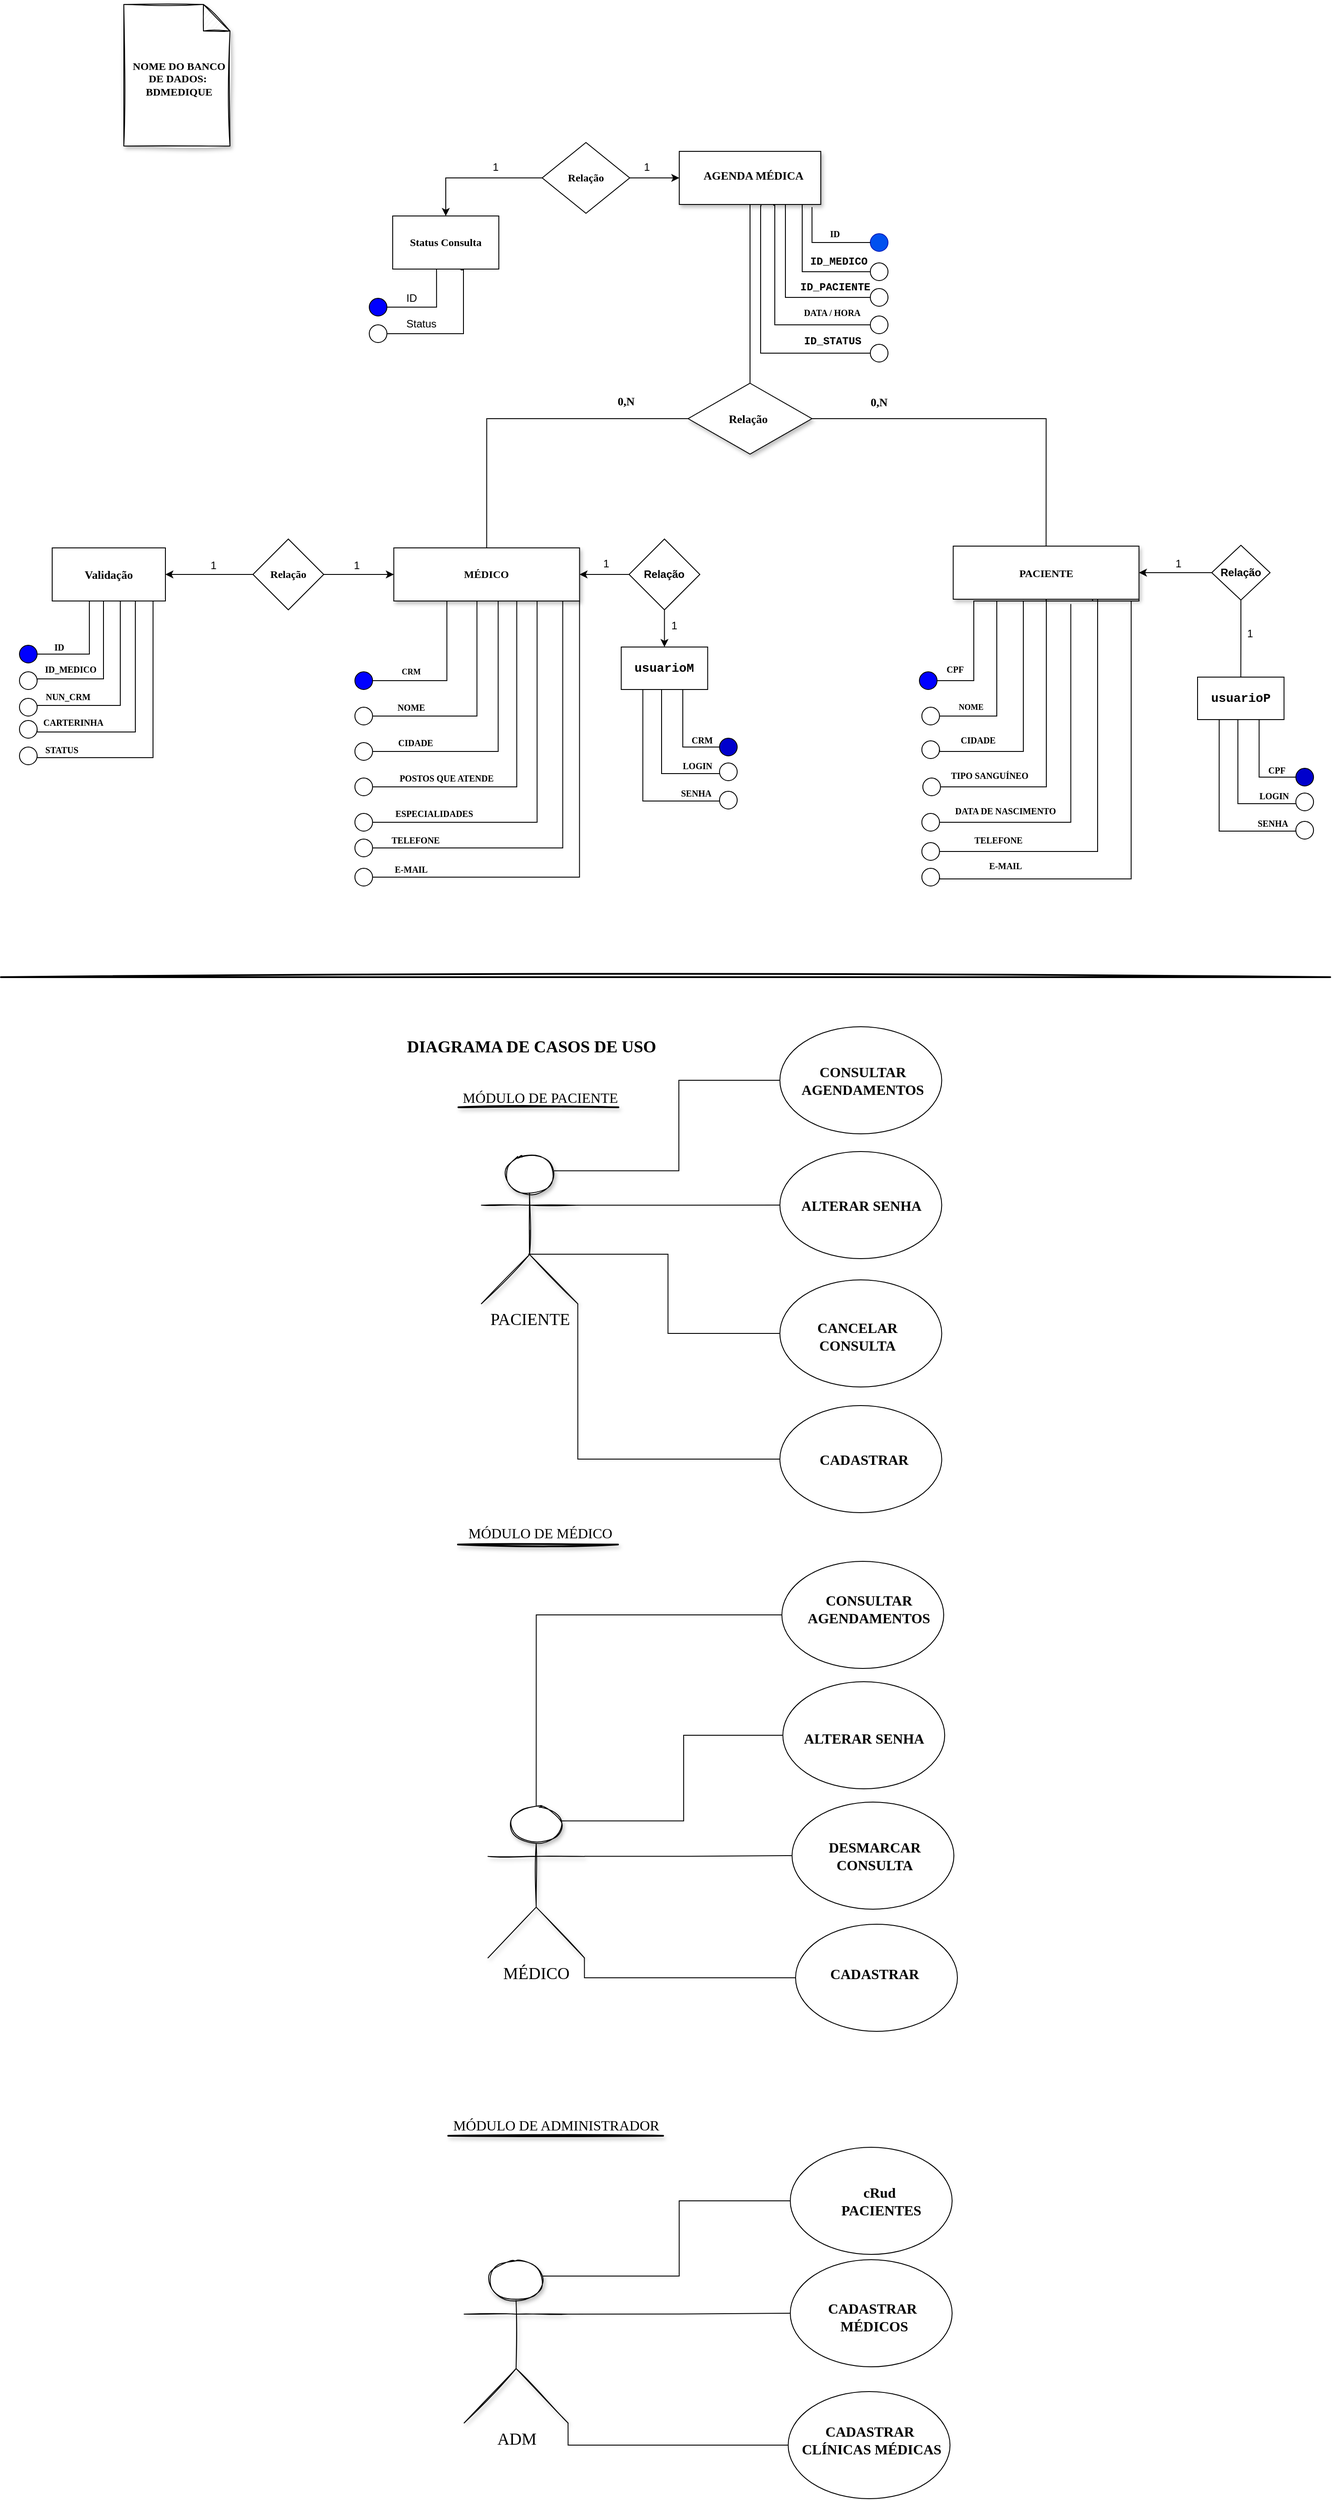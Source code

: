 <mxfile version="14.6.2" type="device"><diagram id="lkaol00K9jG9woolcdZg" name="DER_MER_TCC"><mxGraphModel dx="2457" dy="1630" grid="0" gridSize="10" guides="1" tooltips="1" connect="1" arrows="1" fold="1" page="0" pageScale="1" pageWidth="827" pageHeight="1169" background="#ffffff" math="0" shadow="0"><root><mxCell id="0"/><mxCell id="1" parent="0"/><mxCell id="GI-VwqFvcO8fEsnLdBqq-42" style="edgeStyle=orthogonalEdgeStyle;rounded=0;orthogonalLoop=1;jettySize=auto;html=1;exitX=0.5;exitY=1;exitDx=0;exitDy=0;entryX=1;entryY=0.5;entryDx=0;entryDy=0;fontFamily=Comic Sans MS;fontSize=10;endArrow=none;endFill=0;" parent="1" source="GI-VwqFvcO8fEsnLdBqq-1" target="GI-VwqFvcO8fEsnLdBqq-12" edge="1"><mxGeometry relative="1" as="geometry"><Array as="points"><mxPoint x="98.25" y="325"/><mxPoint x="98.25" y="415"/></Array></mxGeometry></mxCell><mxCell id="GI-VwqFvcO8fEsnLdBqq-43" style="edgeStyle=orthogonalEdgeStyle;rounded=0;orthogonalLoop=1;jettySize=auto;html=1;exitX=0.75;exitY=1;exitDx=0;exitDy=0;entryX=1;entryY=0.5;entryDx=0;entryDy=0;fontFamily=Comic Sans MS;fontSize=10;endArrow=none;endFill=0;" parent="1" source="GI-VwqFvcO8fEsnLdBqq-1" target="GI-VwqFvcO8fEsnLdBqq-4" edge="1"><mxGeometry relative="1" as="geometry"><Array as="points"><mxPoint x="132.25" y="325"/><mxPoint x="132.25" y="455"/></Array></mxGeometry></mxCell><mxCell id="GI-VwqFvcO8fEsnLdBqq-44" style="edgeStyle=orthogonalEdgeStyle;rounded=0;orthogonalLoop=1;jettySize=auto;html=1;exitX=1;exitY=1;exitDx=0;exitDy=0;entryX=1;entryY=0.5;entryDx=0;entryDy=0;fontFamily=Comic Sans MS;fontSize=10;endArrow=none;endFill=0;" parent="1" source="GI-VwqFvcO8fEsnLdBqq-1" target="GI-VwqFvcO8fEsnLdBqq-6" edge="1"><mxGeometry relative="1" as="geometry"><Array as="points"><mxPoint x="156.25" y="325"/><mxPoint x="156.25" y="495"/></Array></mxGeometry></mxCell><mxCell id="GI-VwqFvcO8fEsnLdBqq-45" style="edgeStyle=orthogonalEdgeStyle;rounded=0;orthogonalLoop=1;jettySize=auto;html=1;exitX=1;exitY=0.75;exitDx=0;exitDy=0;entryX=1;entryY=0.5;entryDx=0;entryDy=0;fontFamily=Comic Sans MS;fontSize=10;endArrow=none;endFill=0;" parent="1" source="GI-VwqFvcO8fEsnLdBqq-1" target="GI-VwqFvcO8fEsnLdBqq-7" edge="1"><mxGeometry relative="1" as="geometry"><Array as="points"><mxPoint x="177.25" y="310"/><mxPoint x="177.25" y="535"/></Array></mxGeometry></mxCell><mxCell id="GI-VwqFvcO8fEsnLdBqq-46" style="edgeStyle=orthogonalEdgeStyle;rounded=0;orthogonalLoop=1;jettySize=auto;html=1;exitX=1;exitY=0.5;exitDx=0;exitDy=0;entryX=1;entryY=0.5;entryDx=0;entryDy=0;fontFamily=Comic Sans MS;fontSize=10;endArrow=none;endFill=0;" parent="1" source="GI-VwqFvcO8fEsnLdBqq-1" target="GI-VwqFvcO8fEsnLdBqq-13" edge="1"><mxGeometry relative="1" as="geometry"><Array as="points"><mxPoint x="200.25" y="295"/><mxPoint x="200.25" y="575"/></Array></mxGeometry></mxCell><mxCell id="PmVJATyrPsTC92Nk2U-7-21" style="edgeStyle=orthogonalEdgeStyle;rounded=0;orthogonalLoop=1;jettySize=auto;html=1;exitX=1;exitY=1;exitDx=0;exitDy=0;entryX=1;entryY=0.5;entryDx=0;entryDy=0;startArrow=none;startFill=0;endArrow=none;endFill=0;" parent="1" source="GI-VwqFvcO8fEsnLdBqq-1" target="PmVJATyrPsTC92Nk2U-7-18" edge="1"><mxGeometry relative="1" as="geometry"><Array as="points"><mxPoint x="229.25" y="325"/><mxPoint x="229.25" y="604"/></Array></mxGeometry></mxCell><mxCell id="PmVJATyrPsTC92Nk2U-7-22" style="edgeStyle=orthogonalEdgeStyle;rounded=0;orthogonalLoop=1;jettySize=auto;html=1;exitX=1;exitY=1;exitDx=0;exitDy=0;entryX=1;entryY=0.5;entryDx=0;entryDy=0;startArrow=none;startFill=0;endArrow=none;endFill=0;" parent="1" source="GI-VwqFvcO8fEsnLdBqq-1" target="PmVJATyrPsTC92Nk2U-7-19" edge="1"><mxGeometry relative="1" as="geometry"/></mxCell><mxCell id="GI-VwqFvcO8fEsnLdBqq-1" value="" style="rounded=0;whiteSpace=wrap;html=1;glass=0;shadow=1;sketch=0;" parent="1" vertex="1"><mxGeometry x="38.25" y="265" width="210" height="60" as="geometry"/></mxCell><mxCell id="GI-VwqFvcO8fEsnLdBqq-2" value="MÉDICO" style="text;html=1;strokeColor=none;fillColor=none;align=center;verticalAlign=middle;whiteSpace=wrap;rounded=0;fontStyle=1;fontFamily=Comic Sans MS;" parent="1" vertex="1"><mxGeometry x="113.25" y="285" width="60" height="20" as="geometry"/></mxCell><mxCell id="GI-VwqFvcO8fEsnLdBqq-4" value="" style="ellipse;whiteSpace=wrap;html=1;aspect=fixed;fontFamily=Comic Sans MS;fillColor=#FFFFFF;" parent="1" vertex="1"><mxGeometry x="-5.75" y="445" width="20" height="20" as="geometry"/></mxCell><mxCell id="GI-VwqFvcO8fEsnLdBqq-6" value="" style="ellipse;whiteSpace=wrap;html=1;aspect=fixed;fontFamily=Comic Sans MS;" parent="1" vertex="1"><mxGeometry x="-5.75" y="485" width="20" height="20" as="geometry"/></mxCell><mxCell id="GI-VwqFvcO8fEsnLdBqq-7" value="" style="ellipse;whiteSpace=wrap;html=1;aspect=fixed;fontFamily=Comic Sans MS;" parent="1" vertex="1"><mxGeometry x="-5.75" y="525" width="20" height="20" as="geometry"/></mxCell><mxCell id="GI-VwqFvcO8fEsnLdBqq-8" value="" style="ellipse;whiteSpace=wrap;html=1;aspect=fixed;fontFamily=Comic Sans MS;fillColor=#0000FF;" parent="1" vertex="1"><mxGeometry x="632.5" y="405" width="20" height="20" as="geometry"/></mxCell><mxCell id="GI-VwqFvcO8fEsnLdBqq-9" value="" style="ellipse;whiteSpace=wrap;html=1;aspect=fixed;fontFamily=Comic Sans MS;" parent="1" vertex="1"><mxGeometry x="635.25" y="445" width="20" height="20" as="geometry"/></mxCell><mxCell id="GI-VwqFvcO8fEsnLdBqq-10" value="" style="ellipse;whiteSpace=wrap;html=1;aspect=fixed;fontFamily=Comic Sans MS;" parent="1" vertex="1"><mxGeometry x="635.25" y="483" width="20" height="20" as="geometry"/></mxCell><mxCell id="GI-VwqFvcO8fEsnLdBqq-11" value="" style="ellipse;whiteSpace=wrap;html=1;aspect=fixed;fontFamily=Comic Sans MS;" parent="1" vertex="1"><mxGeometry x="636.37" y="525" width="20" height="20" as="geometry"/></mxCell><mxCell id="GI-VwqFvcO8fEsnLdBqq-12" value="" style="ellipse;whiteSpace=wrap;html=1;aspect=fixed;fontFamily=Comic Sans MS;fillColor=#0000FF;" parent="1" vertex="1"><mxGeometry x="-5.75" y="405" width="20" height="20" as="geometry"/></mxCell><mxCell id="GI-VwqFvcO8fEsnLdBqq-13" value="" style="ellipse;whiteSpace=wrap;html=1;aspect=fixed;fontFamily=Comic Sans MS;" parent="1" vertex="1"><mxGeometry x="-5.75" y="565" width="20" height="20" as="geometry"/></mxCell><mxCell id="GI-VwqFvcO8fEsnLdBqq-17" value="&lt;font style=&quot;vertical-align: inherit&quot;&gt;&lt;font style=&quot;vertical-align: inherit&quot;&gt;CRM&lt;/font&gt;&lt;/font&gt;" style="text;html=1;strokeColor=none;fillColor=none;align=center;verticalAlign=middle;whiteSpace=wrap;rounded=0;fontFamily=Comic Sans MS;fontStyle=1;fontSize=9;" parent="1" vertex="1"><mxGeometry x="38.25" y="395" width="40" height="20" as="geometry"/></mxCell><mxCell id="GI-VwqFvcO8fEsnLdBqq-36" style="edgeStyle=orthogonalEdgeStyle;rounded=0;orthogonalLoop=1;jettySize=auto;html=1;exitX=0.5;exitY=1;exitDx=0;exitDy=0;entryX=1;entryY=0.5;entryDx=0;entryDy=0;fontFamily=Comic Sans MS;fontSize=10;endArrow=none;endFill=0;" parent="1" source="GI-VwqFvcO8fEsnLdBqq-19" target="GI-VwqFvcO8fEsnLdBqq-8" edge="1"><mxGeometry relative="1" as="geometry"><Array as="points"><mxPoint x="776" y="325"/><mxPoint x="694" y="325"/><mxPoint x="694" y="415"/></Array></mxGeometry></mxCell><mxCell id="GI-VwqFvcO8fEsnLdBqq-37" style="edgeStyle=orthogonalEdgeStyle;rounded=0;orthogonalLoop=1;jettySize=auto;html=1;exitX=0.75;exitY=1;exitDx=0;exitDy=0;entryX=1;entryY=0.5;entryDx=0;entryDy=0;fontFamily=Comic Sans MS;fontSize=10;endArrow=none;endFill=0;" parent="1" source="GI-VwqFvcO8fEsnLdBqq-19" target="GI-VwqFvcO8fEsnLdBqq-9" edge="1"><mxGeometry relative="1" as="geometry"><Array as="points"><mxPoint x="828" y="325"/><mxPoint x="720" y="325"/><mxPoint x="720" y="455"/></Array></mxGeometry></mxCell><mxCell id="GI-VwqFvcO8fEsnLdBqq-38" style="edgeStyle=orthogonalEdgeStyle;rounded=0;orthogonalLoop=1;jettySize=auto;html=1;exitX=1;exitY=1;exitDx=0;exitDy=0;entryX=1;entryY=0.5;entryDx=0;entryDy=0;fontFamily=Comic Sans MS;fontSize=10;endArrow=none;endFill=0;" parent="1" source="GI-VwqFvcO8fEsnLdBqq-19" target="GI-VwqFvcO8fEsnLdBqq-10" edge="1"><mxGeometry relative="1" as="geometry"><Array as="points"><mxPoint x="881" y="325"/><mxPoint x="750" y="325"/><mxPoint x="750" y="495"/></Array></mxGeometry></mxCell><mxCell id="GI-VwqFvcO8fEsnLdBqq-39" style="edgeStyle=orthogonalEdgeStyle;rounded=0;orthogonalLoop=1;jettySize=auto;html=1;exitX=0.5;exitY=1;exitDx=0;exitDy=0;entryX=1;entryY=0.5;entryDx=0;entryDy=0;fontFamily=Comic Sans MS;fontSize=10;endArrow=none;endFill=0;" parent="1" source="GI-VwqFvcO8fEsnLdBqq-19" target="GI-VwqFvcO8fEsnLdBqq-11" edge="1"><mxGeometry relative="1" as="geometry"><Array as="points"><mxPoint x="776" y="308"/><mxPoint x="781" y="308"/><mxPoint x="781" y="310"/><mxPoint x="776" y="310"/><mxPoint x="776" y="535"/></Array></mxGeometry></mxCell><mxCell id="GI-VwqFvcO8fEsnLdBqq-40" style="edgeStyle=orthogonalEdgeStyle;rounded=0;orthogonalLoop=1;jettySize=auto;html=1;entryX=1;entryY=0.5;entryDx=0;entryDy=0;fontFamily=Comic Sans MS;fontSize=10;endArrow=none;endFill=0;exitX=0.633;exitY=1.09;exitDx=0;exitDy=0;exitPerimeter=0;" parent="1" source="GI-VwqFvcO8fEsnLdBqq-19" target="GI-VwqFvcO8fEsnLdBqq-33" edge="1"><mxGeometry relative="1" as="geometry"><Array as="points"><mxPoint x="804" y="575"/></Array></mxGeometry></mxCell><mxCell id="PmVJATyrPsTC92Nk2U-7-35" style="edgeStyle=orthogonalEdgeStyle;rounded=0;orthogonalLoop=1;jettySize=auto;html=1;exitX=1;exitY=1;exitDx=0;exitDy=0;entryX=1;entryY=0.5;entryDx=0;entryDy=0;startArrow=none;startFill=0;endArrow=none;endFill=0;" parent="1" source="GI-VwqFvcO8fEsnLdBqq-19" target="PmVJATyrPsTC92Nk2U-7-33" edge="1"><mxGeometry relative="1" as="geometry"><Array as="points"><mxPoint x="834" y="323"/><mxPoint x="834" y="608"/></Array></mxGeometry></mxCell><mxCell id="PmVJATyrPsTC92Nk2U-7-36" style="edgeStyle=orthogonalEdgeStyle;rounded=0;orthogonalLoop=1;jettySize=auto;html=1;exitX=0.958;exitY=1.031;exitDx=0;exitDy=0;entryX=1;entryY=0.5;entryDx=0;entryDy=0;startArrow=none;startFill=0;endArrow=none;endFill=0;exitPerimeter=0;" parent="1" source="GI-VwqFvcO8fEsnLdBqq-19" target="PmVJATyrPsTC92Nk2U-7-34" edge="1"><mxGeometry relative="1" as="geometry"><Array as="points"><mxPoint x="872" y="639"/></Array></mxGeometry></mxCell><mxCell id="GI-VwqFvcO8fEsnLdBqq-19" value="" style="rounded=0;whiteSpace=wrap;html=1;shadow=1;" parent="1" vertex="1"><mxGeometry x="670.75" y="263" width="210" height="60" as="geometry"/></mxCell><mxCell id="GI-VwqFvcO8fEsnLdBqq-20" value="PACIENTE" style="text;html=1;strokeColor=none;fillColor=none;align=center;verticalAlign=middle;whiteSpace=wrap;rounded=0;fontStyle=1;fontFamily=Comic Sans MS;" parent="1" vertex="1"><mxGeometry x="745.75" y="284" width="60" height="20" as="geometry"/></mxCell><mxCell id="GI-VwqFvcO8fEsnLdBqq-21" value="NOME" style="text;html=1;strokeColor=none;fillColor=none;align=center;verticalAlign=middle;whiteSpace=wrap;rounded=0;fontFamily=Comic Sans MS;fontSize=10;fontStyle=1" parent="1" vertex="1"><mxGeometry x="43.25" y="435" width="30" height="20" as="geometry"/></mxCell><mxCell id="GI-VwqFvcO8fEsnLdBqq-23" value="CIDADE" style="text;html=1;strokeColor=none;fillColor=none;align=center;verticalAlign=middle;whiteSpace=wrap;rounded=0;fontFamily=Comic Sans MS;fontSize=10;fontStyle=1" parent="1" vertex="1"><mxGeometry x="43.25" y="475" width="40" height="20" as="geometry"/></mxCell><mxCell id="GI-VwqFvcO8fEsnLdBqq-24" value="POSTOS QUE ATENDE" style="text;html=1;strokeColor=none;fillColor=none;align=center;verticalAlign=middle;whiteSpace=wrap;rounded=0;fontFamily=Comic Sans MS;fontSize=10;fontStyle=1" parent="1" vertex="1"><mxGeometry x="38.25" y="515" width="120" height="20" as="geometry"/></mxCell><mxCell id="GI-VwqFvcO8fEsnLdBqq-26" value="ESPECIALIDADES" style="text;html=1;strokeColor=none;fillColor=none;align=center;verticalAlign=middle;whiteSpace=wrap;rounded=0;fontFamily=Comic Sans MS;fontSize=10;fontStyle=1" parent="1" vertex="1"><mxGeometry x="64.25" y="555" width="40" height="20" as="geometry"/></mxCell><mxCell id="GI-VwqFvcO8fEsnLdBqq-28" value="CPF" style="text;html=1;strokeColor=none;fillColor=none;align=center;verticalAlign=middle;whiteSpace=wrap;rounded=0;fontFamily=Comic Sans MS;fontSize=10;fontStyle=1" parent="1" vertex="1"><mxGeometry x="656.37" y="397" width="34" height="10" as="geometry"/></mxCell><mxCell id="GI-VwqFvcO8fEsnLdBqq-29" value="NOME" style="text;html=1;strokeColor=none;fillColor=none;align=center;verticalAlign=middle;whiteSpace=wrap;rounded=0;fontFamily=Comic Sans MS;fontStyle=1;fontSize=9;" parent="1" vertex="1"><mxGeometry x="670.75" y="435" width="40" height="20" as="geometry"/></mxCell><mxCell id="GI-VwqFvcO8fEsnLdBqq-31" value="CIDADE" style="text;html=1;strokeColor=none;fillColor=none;align=center;verticalAlign=middle;whiteSpace=wrap;rounded=0;fontFamily=Comic Sans MS;fontSize=10;fontStyle=1" parent="1" vertex="1"><mxGeometry x="679" y="472" width="40" height="20" as="geometry"/></mxCell><mxCell id="GI-VwqFvcO8fEsnLdBqq-32" value="TIPO SANGUÍNEO" style="text;html=1;strokeColor=none;fillColor=none;align=center;verticalAlign=middle;whiteSpace=wrap;rounded=0;fontFamily=Comic Sans MS;fontSize=10;fontStyle=1" parent="1" vertex="1"><mxGeometry x="662.38" y="512" width="100" height="20" as="geometry"/></mxCell><mxCell id="GI-VwqFvcO8fEsnLdBqq-33" value="" style="ellipse;whiteSpace=wrap;html=1;aspect=fixed;fontFamily=Comic Sans MS;" parent="1" vertex="1"><mxGeometry x="635.25" y="565" width="20" height="20" as="geometry"/></mxCell><mxCell id="GI-VwqFvcO8fEsnLdBqq-34" value="DATA DE NASCIMENTO" style="text;html=1;strokeColor=none;fillColor=none;align=center;verticalAlign=middle;whiteSpace=wrap;rounded=0;fontFamily=Comic Sans MS;fontSize=10;fontStyle=1" parent="1" vertex="1"><mxGeometry x="664.75" y="552" width="130" height="20" as="geometry"/></mxCell><mxCell id="GI-VwqFvcO8fEsnLdBqq-49" style="edgeStyle=orthogonalEdgeStyle;rounded=0;orthogonalLoop=1;jettySize=auto;html=1;exitX=1;exitY=0.5;exitDx=0;exitDy=0;entryX=0.5;entryY=0;entryDx=0;entryDy=0;fontFamily=Comic Sans MS;fontSize=10;endArrow=none;endFill=0;" parent="1" source="GI-VwqFvcO8fEsnLdBqq-48" target="GI-VwqFvcO8fEsnLdBqq-19" edge="1"><mxGeometry relative="1" as="geometry"/></mxCell><mxCell id="PmVJATyrPsTC92Nk2U-7-2" style="edgeStyle=orthogonalEdgeStyle;rounded=0;orthogonalLoop=1;jettySize=auto;html=1;exitX=0;exitY=0.5;exitDx=0;exitDy=0;entryX=0.5;entryY=0;entryDx=0;entryDy=0;startArrow=none;startFill=0;endArrow=none;endFill=0;" parent="1" source="GI-VwqFvcO8fEsnLdBqq-48" target="GI-VwqFvcO8fEsnLdBqq-1" edge="1"><mxGeometry relative="1" as="geometry"/></mxCell><mxCell id="GI-VwqFvcO8fEsnLdBqq-48" value="" style="rhombus;whiteSpace=wrap;html=1;fontFamily=Comic Sans MS;fontSize=10;shadow=1;" parent="1" vertex="1"><mxGeometry x="371" y="79" width="140" height="80" as="geometry"/></mxCell><mxCell id="GI-VwqFvcO8fEsnLdBqq-56" value="Relação" style="text;html=1;strokeColor=none;fillColor=none;align=center;verticalAlign=middle;whiteSpace=wrap;rounded=0;fontFamily=Comic Sans MS;fontSize=13;fontStyle=1" parent="1" vertex="1"><mxGeometry x="419" y="109" width="40" height="20" as="geometry"/></mxCell><mxCell id="GI-VwqFvcO8fEsnLdBqq-58" value="0,N" style="text;html=1;strokeColor=none;fillColor=none;align=center;verticalAlign=middle;whiteSpace=wrap;rounded=0;fontFamily=Comic Sans MS;fontSize=13;fontStyle=1" parent="1" vertex="1"><mxGeometry x="567" y="90" width="40" height="20" as="geometry"/></mxCell><mxCell id="GI-VwqFvcO8fEsnLdBqq-59" value="0,N" style="text;html=1;strokeColor=none;fillColor=none;align=center;verticalAlign=middle;whiteSpace=wrap;rounded=0;fontFamily=Comic Sans MS;fontSize=13;fontStyle=1" parent="1" vertex="1"><mxGeometry x="281" y="89" width="40" height="20" as="geometry"/></mxCell><mxCell id="GI-VwqFvcO8fEsnLdBqq-64" style="edgeStyle=orthogonalEdgeStyle;rounded=0;orthogonalLoop=1;jettySize=auto;html=1;exitX=0.5;exitY=1;exitDx=0;exitDy=0;entryX=0.5;entryY=0;entryDx=0;entryDy=0;fontFamily=Comic Sans MS;fontSize=13;endArrow=none;endFill=0;" parent="1" source="GI-VwqFvcO8fEsnLdBqq-61" target="GI-VwqFvcO8fEsnLdBqq-48" edge="1"><mxGeometry relative="1" as="geometry"/></mxCell><mxCell id="PmVJATyrPsTC92Nk2U-7-29" style="edgeStyle=orthogonalEdgeStyle;rounded=0;orthogonalLoop=1;jettySize=auto;html=1;exitX=0.582;exitY=1.021;exitDx=0;exitDy=0;entryX=0;entryY=0.5;entryDx=0;entryDy=0;startArrow=none;startFill=0;endArrow=none;endFill=0;exitPerimeter=0;" parent="1" source="GI-VwqFvcO8fEsnLdBqq-61" target="PmVJATyrPsTC92Nk2U-7-25" edge="1"><mxGeometry relative="1" as="geometry"><Array as="points"><mxPoint x="453" y="-122"/><mxPoint x="453" y="45"/></Array></mxGeometry></mxCell><mxCell id="GI-VwqFvcO8fEsnLdBqq-61" value="" style="rounded=0;whiteSpace=wrap;html=1;fontFamily=Comic Sans MS;fontSize=13;shadow=1;" parent="1" vertex="1"><mxGeometry x="361" y="-183" width="160" height="60" as="geometry"/></mxCell><mxCell id="GI-VwqFvcO8fEsnLdBqq-62" value="AGENDA MÉDICA" style="text;html=1;strokeColor=none;fillColor=none;align=center;verticalAlign=middle;whiteSpace=wrap;rounded=0;fontFamily=Comic Sans MS;fontSize=13;fontStyle=1" parent="1" vertex="1"><mxGeometry x="380" y="-166" width="130" height="20" as="geometry"/></mxCell><mxCell id="GI-VwqFvcO8fEsnLdBqq-67" value="" style="shape=note;whiteSpace=wrap;html=1;backgroundOutline=1;darkOpacity=0.05;fontFamily=Comic Sans MS;fontSize=13;shadow=1;sketch=1;" parent="1" vertex="1"><mxGeometry x="-267" y="-349" width="120" height="160" as="geometry"/></mxCell><mxCell id="GI-VwqFvcO8fEsnLdBqq-69" value="NOME DO BANCO DE DADOS:&amp;nbsp; BDMEDIQUE" style="text;html=1;strokeColor=none;fillColor=none;align=center;verticalAlign=middle;whiteSpace=wrap;rounded=0;fontFamily=Comic Sans MS;fontSize=12;fontStyle=1" parent="1" vertex="1"><mxGeometry x="-262" y="-275" width="115" height="20" as="geometry"/></mxCell><mxCell id="gWM2NBzwAf4EICVmjngJ-1" value="" style="line;strokeWidth=2;html=1;sketch=1;" parent="1" vertex="1"><mxGeometry x="-406" y="745" width="1503" height="10" as="geometry"/></mxCell><mxCell id="gWM2NBzwAf4EICVmjngJ-2" value="DIAGRAMA DE CASOS DE USO" style="text;html=1;strokeColor=none;fillColor=none;align=center;verticalAlign=middle;whiteSpace=wrap;rounded=0;sketch=1;fontStyle=1;fontSize=19;fontFamily=Georgia;" parent="1" vertex="1"><mxGeometry x="33" y="819" width="322" height="20" as="geometry"/></mxCell><mxCell id="PmVJATyrPsTC92Nk2U-7-58" style="edgeStyle=orthogonalEdgeStyle;rounded=0;orthogonalLoop=1;jettySize=auto;html=1;exitX=0.75;exitY=0.1;exitDx=0;exitDy=0;exitPerimeter=0;entryX=0;entryY=0.5;entryDx=0;entryDy=0;startArrow=none;startFill=0;endArrow=none;endFill=0;" parent="1" source="gWM2NBzwAf4EICVmjngJ-3" target="PmVJATyrPsTC92Nk2U-7-56" edge="1"><mxGeometry relative="1" as="geometry"/></mxCell><mxCell id="PmVJATyrPsTC92Nk2U-7-61" style="edgeStyle=orthogonalEdgeStyle;rounded=0;orthogonalLoop=1;jettySize=auto;html=1;exitX=1;exitY=0.333;exitDx=0;exitDy=0;exitPerimeter=0;entryX=0;entryY=0.5;entryDx=0;entryDy=0;startArrow=none;startFill=0;endArrow=none;endFill=0;" parent="1" source="gWM2NBzwAf4EICVmjngJ-3" target="PmVJATyrPsTC92Nk2U-7-59" edge="1"><mxGeometry relative="1" as="geometry"/></mxCell><mxCell id="PmVJATyrPsTC92Nk2U-7-66" style="edgeStyle=orthogonalEdgeStyle;rounded=0;orthogonalLoop=1;jettySize=auto;html=1;exitX=0.5;exitY=0.5;exitDx=0;exitDy=0;exitPerimeter=0;entryX=0;entryY=0.5;entryDx=0;entryDy=0;startArrow=none;startFill=0;endArrow=none;endFill=0;" parent="1" source="gWM2NBzwAf4EICVmjngJ-3" target="PmVJATyrPsTC92Nk2U-7-62" edge="1"><mxGeometry relative="1" as="geometry"><Array as="points"><mxPoint x="190.25" y="1063"/><mxPoint x="348.25" y="1063"/><mxPoint x="348.25" y="1190"/></Array></mxGeometry></mxCell><mxCell id="PmVJATyrPsTC92Nk2U-7-70" style="edgeStyle=orthogonalEdgeStyle;rounded=0;orthogonalLoop=1;jettySize=auto;html=1;exitX=1;exitY=1;exitDx=0;exitDy=0;exitPerimeter=0;entryX=0;entryY=0.5;entryDx=0;entryDy=0;startArrow=none;startFill=0;endArrow=none;endFill=0;" parent="1" source="gWM2NBzwAf4EICVmjngJ-3" target="PmVJATyrPsTC92Nk2U-7-68" edge="1"><mxGeometry relative="1" as="geometry"/></mxCell><mxCell id="gWM2NBzwAf4EICVmjngJ-3" value="PACIENTE" style="shape=umlActor;verticalLabelPosition=bottom;verticalAlign=top;html=1;sketch=1;fontFamily=Georgia;fontSize=19;shadow=1;" parent="1" vertex="1"><mxGeometry x="137.25" y="952" width="109" height="167" as="geometry"/></mxCell><mxCell id="gWM2NBzwAf4EICVmjngJ-5" value="MÓDULO DE PACIENTE" style="text;html=1;strokeColor=none;fillColor=none;align=center;verticalAlign=middle;whiteSpace=wrap;rounded=0;shadow=1;sketch=1;fontFamily=Georgia;fontSize=16;" parent="1" vertex="1"><mxGeometry x="93.25" y="876" width="222" height="20" as="geometry"/></mxCell><mxCell id="gWM2NBzwAf4EICVmjngJ-6" value="" style="line;strokeWidth=2;html=1;shadow=1;sketch=1;fontFamily=Georgia;fontSize=16;" parent="1" vertex="1"><mxGeometry x="111.25" y="892" width="181" height="10" as="geometry"/></mxCell><mxCell id="PmVJATyrPsTC92Nk2U-7-53" style="edgeStyle=orthogonalEdgeStyle;rounded=0;orthogonalLoop=1;jettySize=auto;html=1;exitX=1;exitY=1;exitDx=0;exitDy=0;exitPerimeter=0;entryX=0;entryY=0.5;entryDx=0;entryDy=0;startArrow=none;startFill=0;endArrow=none;endFill=0;" parent="1" source="gWM2NBzwAf4EICVmjngJ-14" target="PmVJATyrPsTC92Nk2U-7-52" edge="1"><mxGeometry relative="1" as="geometry"/></mxCell><mxCell id="PmVJATyrPsTC92Nk2U-7-71" style="edgeStyle=orthogonalEdgeStyle;rounded=0;orthogonalLoop=1;jettySize=auto;html=1;exitX=0.5;exitY=0;exitDx=0;exitDy=0;exitPerimeter=0;entryX=0;entryY=0.5;entryDx=0;entryDy=0;startArrow=none;startFill=0;endArrow=none;endFill=0;" parent="1" source="gWM2NBzwAf4EICVmjngJ-14" target="PmVJATyrPsTC92Nk2U-7-39" edge="1"><mxGeometry relative="1" as="geometry"><Array as="points"><mxPoint x="199.75" y="1470"/></Array></mxGeometry></mxCell><mxCell id="et0zSuo9EnWIbjFYG-yf-5" style="edgeStyle=orthogonalEdgeStyle;rounded=0;orthogonalLoop=1;jettySize=auto;html=1;exitX=1;exitY=0.333;exitDx=0;exitDy=0;exitPerimeter=0;entryX=0;entryY=0.5;entryDx=0;entryDy=0;endArrow=none;endFill=0;" parent="1" source="gWM2NBzwAf4EICVmjngJ-14" target="PmVJATyrPsTC92Nk2U-7-44" edge="1"><mxGeometry relative="1" as="geometry"/></mxCell><mxCell id="et0zSuo9EnWIbjFYG-yf-6" style="edgeStyle=orthogonalEdgeStyle;rounded=0;orthogonalLoop=1;jettySize=auto;html=1;exitX=0.75;exitY=0.1;exitDx=0;exitDy=0;exitPerimeter=0;entryX=0;entryY=0.5;entryDx=0;entryDy=0;endArrow=none;endFill=0;" parent="1" source="gWM2NBzwAf4EICVmjngJ-14" target="PmVJATyrPsTC92Nk2U-7-42" edge="1"><mxGeometry relative="1" as="geometry"/></mxCell><mxCell id="gWM2NBzwAf4EICVmjngJ-14" value="MÉDICO" style="shape=umlActor;verticalLabelPosition=bottom;verticalAlign=top;html=1;sketch=1;fontFamily=Georgia;fontSize=19;shadow=1;" parent="1" vertex="1"><mxGeometry x="144.75" y="1686" width="109" height="172" as="geometry"/></mxCell><mxCell id="gWM2NBzwAf4EICVmjngJ-16" value="MÓDULO DE MÉDICO" style="text;html=1;strokeColor=none;fillColor=none;align=center;verticalAlign=middle;whiteSpace=wrap;rounded=0;shadow=1;sketch=1;fontFamily=Georgia;fontSize=16;" parent="1" vertex="1"><mxGeometry x="93" y="1368" width="222" height="20" as="geometry"/></mxCell><mxCell id="gWM2NBzwAf4EICVmjngJ-17" value="" style="line;strokeWidth=2;html=1;shadow=1;sketch=1;fontFamily=Georgia;fontSize=16;" parent="1" vertex="1"><mxGeometry x="110.75" y="1386" width="181" height="10" as="geometry"/></mxCell><mxCell id="PmVJATyrPsTC92Nk2U-7-73" style="edgeStyle=orthogonalEdgeStyle;rounded=0;orthogonalLoop=1;jettySize=auto;html=1;exitX=0.75;exitY=0.1;exitDx=0;exitDy=0;exitPerimeter=0;entryX=0;entryY=0.5;entryDx=0;entryDy=0;startArrow=none;startFill=0;endArrow=none;endFill=0;" parent="1" source="gWM2NBzwAf4EICVmjngJ-32" target="PmVJATyrPsTC92Nk2U-7-7" edge="1"><mxGeometry relative="1" as="geometry"/></mxCell><mxCell id="PmVJATyrPsTC92Nk2U-7-74" style="edgeStyle=orthogonalEdgeStyle;rounded=0;orthogonalLoop=1;jettySize=auto;html=1;exitX=1;exitY=1;exitDx=0;exitDy=0;exitPerimeter=0;entryX=0;entryY=0.5;entryDx=0;entryDy=0;startArrow=none;startFill=0;endArrow=none;endFill=0;" parent="1" source="gWM2NBzwAf4EICVmjngJ-32" target="PmVJATyrPsTC92Nk2U-7-14" edge="1"><mxGeometry relative="1" as="geometry"/></mxCell><mxCell id="et0zSuo9EnWIbjFYG-yf-3" style="edgeStyle=orthogonalEdgeStyle;rounded=0;orthogonalLoop=1;jettySize=auto;html=1;exitX=1;exitY=0.333;exitDx=0;exitDy=0;exitPerimeter=0;entryX=0;entryY=0.5;entryDx=0;entryDy=0;endArrow=none;endFill=0;" parent="1" source="gWM2NBzwAf4EICVmjngJ-32" target="PmVJATyrPsTC92Nk2U-7-11" edge="1"><mxGeometry relative="1" as="geometry"/></mxCell><mxCell id="gWM2NBzwAf4EICVmjngJ-32" value="ADM" style="shape=umlActor;verticalLabelPosition=bottom;verticalAlign=top;html=1;sketch=1;fontFamily=Georgia;fontSize=19;shadow=1;" parent="1" vertex="1"><mxGeometry x="117.75" y="2199" width="117.5" height="184.5" as="geometry"/></mxCell><mxCell id="gWM2NBzwAf4EICVmjngJ-34" value="MÓDULO DE ADMINISTRADOR" style="text;html=1;strokeColor=none;fillColor=none;align=center;verticalAlign=middle;whiteSpace=wrap;rounded=0;shadow=1;sketch=1;fontFamily=Georgia;fontSize=16;" parent="1" vertex="1"><mxGeometry x="99.75" y="2037" width="244" height="20" as="geometry"/></mxCell><mxCell id="gWM2NBzwAf4EICVmjngJ-35" value="" style="line;strokeWidth=2;html=1;shadow=1;sketch=1;fontFamily=Georgia;fontSize=16;" parent="1" vertex="1"><mxGeometry x="99.75" y="2054" width="243" height="10" as="geometry"/></mxCell><mxCell id="PmVJATyrPsTC92Nk2U-7-3" value="" style="ellipse;whiteSpace=wrap;html=1;aspect=fixed;fontFamily=Comic Sans MS;fillColor=#0050ef;strokeColor=#001DBC;fontColor=#ffffff;" parent="1" vertex="1"><mxGeometry x="577" y="-90" width="20" height="20" as="geometry"/></mxCell><mxCell id="PmVJATyrPsTC92Nk2U-7-4" value="" style="ellipse;whiteSpace=wrap;html=1;aspect=fixed;fontFamily=Comic Sans MS;" parent="1" vertex="1"><mxGeometry x="577" y="-57" width="20" height="20" as="geometry"/></mxCell><mxCell id="PmVJATyrPsTC92Nk2U-7-7" value="" style="ellipse;whiteSpace=wrap;html=1;" parent="1" vertex="1"><mxGeometry x="486.5" y="2072" width="183" height="121" as="geometry"/></mxCell><mxCell id="PmVJATyrPsTC92Nk2U-7-9" value="cRud&amp;nbsp;&lt;br&gt;PACIENTES" style="text;html=1;strokeColor=none;fillColor=none;align=center;verticalAlign=middle;whiteSpace=wrap;rounded=0;shadow=1;sketch=1;fontFamily=Georgia;fontSize=16;fontStyle=1" parent="1" vertex="1"><mxGeometry x="519" y="2122.5" width="141" height="20" as="geometry"/></mxCell><mxCell id="PmVJATyrPsTC92Nk2U-7-11" value="" style="ellipse;whiteSpace=wrap;html=1;" parent="1" vertex="1"><mxGeometry x="486.5" y="2199" width="183" height="121" as="geometry"/></mxCell><mxCell id="PmVJATyrPsTC92Nk2U-7-12" value="CADASTRAR&amp;nbsp;&lt;br&gt;MÉDICOS" style="text;html=1;strokeColor=none;fillColor=none;align=center;verticalAlign=middle;whiteSpace=wrap;rounded=0;shadow=1;sketch=1;fontFamily=Georgia;fontSize=16;fontStyle=1" parent="1" vertex="1"><mxGeometry x="510.75" y="2254" width="141" height="20" as="geometry"/></mxCell><mxCell id="PmVJATyrPsTC92Nk2U-7-14" value="" style="ellipse;whiteSpace=wrap;html=1;" parent="1" vertex="1"><mxGeometry x="484.13" y="2348" width="183" height="121" as="geometry"/></mxCell><mxCell id="PmVJATyrPsTC92Nk2U-7-15" value="CADASTRAR&amp;nbsp;&lt;br&gt;CLÍNICAS MÉDICAS" style="text;html=1;strokeColor=none;fillColor=none;align=center;verticalAlign=middle;whiteSpace=wrap;rounded=0;shadow=1;sketch=1;fontFamily=Georgia;fontSize=16;fontStyle=1" parent="1" vertex="1"><mxGeometry x="490.75" y="2393" width="174.5" height="20" as="geometry"/></mxCell><mxCell id="PmVJATyrPsTC92Nk2U-7-18" value="" style="ellipse;whiteSpace=wrap;html=1;aspect=fixed;fontFamily=Comic Sans MS;" parent="1" vertex="1"><mxGeometry x="-5.75" y="594" width="20" height="20" as="geometry"/></mxCell><mxCell id="PmVJATyrPsTC92Nk2U-7-19" value="" style="ellipse;whiteSpace=wrap;html=1;aspect=fixed;fontFamily=Comic Sans MS;" parent="1" vertex="1"><mxGeometry x="-5.75" y="627" width="20" height="20" as="geometry"/></mxCell><mxCell id="PmVJATyrPsTC92Nk2U-7-23" value="TELEFONE" style="text;html=1;strokeColor=none;fillColor=none;align=center;verticalAlign=middle;whiteSpace=wrap;rounded=0;fontFamily=Comic Sans MS;fontSize=10;fontStyle=1" parent="1" vertex="1"><mxGeometry x="43.25" y="585" width="40" height="20" as="geometry"/></mxCell><mxCell id="PmVJATyrPsTC92Nk2U-7-24" value="E-MAIL" style="text;html=1;strokeColor=none;fillColor=none;align=center;verticalAlign=middle;whiteSpace=wrap;rounded=0;fontFamily=Comic Sans MS;fontSize=10;fontStyle=1" parent="1" vertex="1"><mxGeometry x="28.25" y="618" width="60" height="20" as="geometry"/></mxCell><mxCell id="PmVJATyrPsTC92Nk2U-7-25" value="" style="ellipse;whiteSpace=wrap;html=1;aspect=fixed;fontFamily=Comic Sans MS;" parent="1" vertex="1"><mxGeometry x="577" y="35" width="20" height="20" as="geometry"/></mxCell><mxCell id="et0zSuo9EnWIbjFYG-yf-17" value="" style="edgeStyle=orthogonalEdgeStyle;rounded=0;orthogonalLoop=1;jettySize=auto;html=1;endArrow=none;endFill=0;entryX=0.876;entryY=1.001;entryDx=0;entryDy=0;entryPerimeter=0;exitX=0;exitY=0.5;exitDx=0;exitDy=0;" parent="1" source="PmVJATyrPsTC92Nk2U-7-4" target="GI-VwqFvcO8fEsnLdBqq-61" edge="1"><mxGeometry relative="1" as="geometry"><Array as="points"><mxPoint x="577" y="-47"/><mxPoint x="500" y="-47"/><mxPoint x="500" y="-123"/></Array></mxGeometry></mxCell><mxCell id="PmVJATyrPsTC92Nk2U-7-30" value="ID" style="text;html=1;strokeColor=none;fillColor=none;align=center;verticalAlign=middle;whiteSpace=wrap;rounded=0;fontFamily=Comic Sans MS;fontStyle=1;fontSize=10;" parent="1" vertex="1"><mxGeometry x="517" y="-100" width="40" height="20" as="geometry"/></mxCell><mxCell id="PmVJATyrPsTC92Nk2U-7-31" value="&lt;font style=&quot;vertical-align: inherit&quot;&gt;&lt;font style=&quot;vertical-align: inherit&quot;&gt;&lt;font style=&quot;vertical-align: inherit&quot;&gt;&lt;font style=&quot;vertical-align: inherit&quot;&gt;DATA / HORA&lt;/font&gt;&lt;/font&gt;&lt;/font&gt;&lt;/font&gt;" style="text;html=1;strokeColor=none;fillColor=none;align=center;verticalAlign=middle;whiteSpace=wrap;rounded=0;fontFamily=Comic Sans MS;fontStyle=1;fontSize=10;" parent="1" vertex="1"><mxGeometry x="495.25" y="-11" width="78" height="20" as="geometry"/></mxCell><mxCell id="PmVJATyrPsTC92Nk2U-7-33" value="" style="ellipse;whiteSpace=wrap;html=1;aspect=fixed;fontFamily=Comic Sans MS;" parent="1" vertex="1"><mxGeometry x="635.25" y="598" width="20" height="20" as="geometry"/></mxCell><mxCell id="PmVJATyrPsTC92Nk2U-7-34" value="" style="ellipse;whiteSpace=wrap;html=1;aspect=fixed;fontFamily=Comic Sans MS;" parent="1" vertex="1"><mxGeometry x="635.25" y="627" width="20" height="20" as="geometry"/></mxCell><mxCell id="PmVJATyrPsTC92Nk2U-7-37" value="TELEFONE" style="text;html=1;strokeColor=none;fillColor=none;align=center;verticalAlign=middle;whiteSpace=wrap;rounded=0;fontFamily=Comic Sans MS;fontSize=10;fontStyle=1" parent="1" vertex="1"><mxGeometry x="702" y="585" width="40" height="20" as="geometry"/></mxCell><mxCell id="PmVJATyrPsTC92Nk2U-7-38" value="E-MAIL" style="text;html=1;strokeColor=none;fillColor=none;align=center;verticalAlign=middle;whiteSpace=wrap;rounded=0;fontFamily=Comic Sans MS;fontSize=10;fontStyle=1" parent="1" vertex="1"><mxGeometry x="699.75" y="614" width="60" height="20" as="geometry"/></mxCell><mxCell id="PmVJATyrPsTC92Nk2U-7-39" value="" style="ellipse;whiteSpace=wrap;html=1;" parent="1" vertex="1"><mxGeometry x="477" y="1410" width="183" height="121" as="geometry"/></mxCell><mxCell id="PmVJATyrPsTC92Nk2U-7-40" value="CONSULTAR AGENDAMENTOS" style="text;html=1;strokeColor=none;fillColor=none;align=center;verticalAlign=middle;whiteSpace=wrap;rounded=0;shadow=1;sketch=1;fontFamily=Georgia;fontSize=16;fontStyle=1" parent="1" vertex="1"><mxGeometry x="505.13" y="1454" width="141" height="20" as="geometry"/></mxCell><mxCell id="PmVJATyrPsTC92Nk2U-7-42" value="" style="ellipse;whiteSpace=wrap;html=1;" parent="1" vertex="1"><mxGeometry x="478.12" y="1546" width="183" height="121" as="geometry"/></mxCell><mxCell id="PmVJATyrPsTC92Nk2U-7-43" value="ALTERAR SENHA" style="text;html=1;strokeColor=none;fillColor=none;align=center;verticalAlign=middle;whiteSpace=wrap;rounded=0;shadow=1;sketch=1;fontFamily=Georgia;fontSize=16;fontStyle=1" parent="1" vertex="1"><mxGeometry x="493.88" y="1600" width="152.25" height="20" as="geometry"/></mxCell><mxCell id="PmVJATyrPsTC92Nk2U-7-44" value="" style="ellipse;whiteSpace=wrap;html=1;" parent="1" vertex="1"><mxGeometry x="488.5" y="1682" width="183" height="121" as="geometry"/></mxCell><mxCell id="PmVJATyrPsTC92Nk2U-7-45" value="DESMARCAR CONSULTA" style="text;html=1;strokeColor=none;fillColor=none;align=center;verticalAlign=middle;whiteSpace=wrap;rounded=0;shadow=1;sketch=1;fontFamily=Georgia;fontSize=16;fontStyle=1" parent="1" vertex="1"><mxGeometry x="561.75" y="1732.5" width="40" height="20" as="geometry"/></mxCell><mxCell id="PmVJATyrPsTC92Nk2U-7-52" value="" style="ellipse;whiteSpace=wrap;html=1;" parent="1" vertex="1"><mxGeometry x="492.5" y="1820" width="183" height="121" as="geometry"/></mxCell><mxCell id="PmVJATyrPsTC92Nk2U-7-54" value="CADASTRAR" style="text;html=1;strokeColor=none;fillColor=none;align=center;verticalAlign=middle;whiteSpace=wrap;rounded=0;shadow=1;sketch=1;fontFamily=Georgia;fontSize=16;fontStyle=1" parent="1" vertex="1"><mxGeometry x="561.75" y="1866" width="40" height="20" as="geometry"/></mxCell><mxCell id="PmVJATyrPsTC92Nk2U-7-56" value="" style="ellipse;whiteSpace=wrap;html=1;" parent="1" vertex="1"><mxGeometry x="474.75" y="806" width="183" height="121" as="geometry"/></mxCell><mxCell id="PmVJATyrPsTC92Nk2U-7-57" value="CONSULTAR AGENDAMENTOS" style="text;html=1;strokeColor=none;fillColor=none;align=center;verticalAlign=middle;whiteSpace=wrap;rounded=0;shadow=1;sketch=1;fontFamily=Georgia;fontSize=16;fontStyle=1" parent="1" vertex="1"><mxGeometry x="497.75" y="856.5" width="141" height="20" as="geometry"/></mxCell><mxCell id="PmVJATyrPsTC92Nk2U-7-59" value="" style="ellipse;whiteSpace=wrap;html=1;" parent="1" vertex="1"><mxGeometry x="474.75" y="947" width="183" height="121" as="geometry"/></mxCell><mxCell id="PmVJATyrPsTC92Nk2U-7-60" value="ALTERAR SENHA" style="text;html=1;strokeColor=none;fillColor=none;align=center;verticalAlign=middle;whiteSpace=wrap;rounded=0;shadow=1;sketch=1;fontFamily=Georgia;fontSize=16;fontStyle=1" parent="1" vertex="1"><mxGeometry x="490.25" y="997.5" width="154.25" height="20" as="geometry"/></mxCell><mxCell id="PmVJATyrPsTC92Nk2U-7-62" value="" style="ellipse;whiteSpace=wrap;html=1;" parent="1" vertex="1"><mxGeometry x="474.75" y="1092" width="183" height="121" as="geometry"/></mxCell><mxCell id="PmVJATyrPsTC92Nk2U-7-63" value="CANCELAR CONSULTA" style="text;html=1;strokeColor=none;fillColor=none;align=center;verticalAlign=middle;whiteSpace=wrap;rounded=0;shadow=1;sketch=1;fontFamily=Georgia;fontSize=16;fontStyle=1" parent="1" vertex="1"><mxGeometry x="492.25" y="1146" width="141" height="20" as="geometry"/></mxCell><mxCell id="PmVJATyrPsTC92Nk2U-7-68" value="" style="ellipse;whiteSpace=wrap;html=1;" parent="1" vertex="1"><mxGeometry x="474.75" y="1234" width="183" height="121" as="geometry"/></mxCell><mxCell id="PmVJATyrPsTC92Nk2U-7-69" value="CADASTRAR" style="text;html=1;strokeColor=none;fillColor=none;align=center;verticalAlign=middle;whiteSpace=wrap;rounded=0;shadow=1;sketch=1;fontFamily=Georgia;fontSize=16;fontStyle=1" parent="1" vertex="1"><mxGeometry x="549.75" y="1284.5" width="40" height="20" as="geometry"/></mxCell><mxCell id="Ry1dUQ3x9vpXbgCBsY5s-2" value="&lt;b&gt;&lt;font style=&quot;font-size: 13px&quot; face=&quot;Comic Sans MS&quot;&gt;Validação&lt;/font&gt;&lt;/b&gt;" style="rounded=0;whiteSpace=wrap;html=1;" parent="1" vertex="1"><mxGeometry x="-348" y="265" width="128" height="60" as="geometry"/></mxCell><mxCell id="Ry1dUQ3x9vpXbgCBsY5s-5" style="edgeStyle=orthogonalEdgeStyle;rounded=0;orthogonalLoop=1;jettySize=auto;html=1;entryX=1;entryY=0.5;entryDx=0;entryDy=0;fontFamily=Comic Sans MS;fontSize=10;endArrow=none;endFill=0;" parent="1" source="Ry1dUQ3x9vpXbgCBsY5s-2" target="Ry1dUQ3x9vpXbgCBsY5s-6" edge="1"><mxGeometry relative="1" as="geometry"><Array as="points"><mxPoint x="-306" y="385"/></Array><mxPoint x="-306" y="345" as="sourcePoint"/><mxPoint x="-319" y="544.94" as="targetPoint"/></mxGeometry></mxCell><mxCell id="Ry1dUQ3x9vpXbgCBsY5s-6" value="" style="ellipse;whiteSpace=wrap;html=1;aspect=fixed;fontFamily=Comic Sans MS;fillColor=#0000FF;" parent="1" vertex="1"><mxGeometry x="-385" y="375" width="20" height="20" as="geometry"/></mxCell><mxCell id="Ry1dUQ3x9vpXbgCBsY5s-7" style="edgeStyle=orthogonalEdgeStyle;rounded=0;orthogonalLoop=1;jettySize=auto;html=1;fontFamily=Comic Sans MS;fontSize=10;endArrow=none;endFill=0;entryX=1;entryY=0.5;entryDx=0;entryDy=0;exitX=0.5;exitY=1;exitDx=0;exitDy=0;" parent="1" source="Ry1dUQ3x9vpXbgCBsY5s-2" target="Ry1dUQ3x9vpXbgCBsY5s-8" edge="1"><mxGeometry relative="1" as="geometry"><Array as="points"><mxPoint x="-290" y="325"/><mxPoint x="-290" y="413"/></Array><mxPoint x="-278" y="379" as="sourcePoint"/><mxPoint x="-317" y="626.94" as="targetPoint"/></mxGeometry></mxCell><mxCell id="Ry1dUQ3x9vpXbgCBsY5s-8" value="" style="ellipse;whiteSpace=wrap;html=1;aspect=fixed;fontFamily=Comic Sans MS;" parent="1" vertex="1"><mxGeometry x="-385" y="405" width="20" height="20" as="geometry"/></mxCell><mxCell id="Ry1dUQ3x9vpXbgCBsY5s-9" value="ID" style="text;html=1;strokeColor=none;fillColor=none;align=center;verticalAlign=middle;whiteSpace=wrap;rounded=0;fontFamily=Comic Sans MS;fontSize=10;fontStyle=1" parent="1" vertex="1"><mxGeometry x="-355" y="367" width="30" height="20" as="geometry"/></mxCell><mxCell id="MGS-OAoN0wZJNsX8sAcK-10" value="" style="edgeStyle=orthogonalEdgeStyle;rounded=0;orthogonalLoop=1;jettySize=auto;html=1;" parent="1" source="MGS-OAoN0wZJNsX8sAcK-7" target="MGS-OAoN0wZJNsX8sAcK-9" edge="1"><mxGeometry relative="1" as="geometry"/></mxCell><mxCell id="MGS-OAoN0wZJNsX8sAcK-11" value="" style="edgeStyle=orthogonalEdgeStyle;rounded=0;orthogonalLoop=1;jettySize=auto;html=1;entryX=0;entryY=0.5;entryDx=0;entryDy=0;" parent="1" source="MGS-OAoN0wZJNsX8sAcK-7" target="GI-VwqFvcO8fEsnLdBqq-61" edge="1"><mxGeometry relative="1" as="geometry"><mxPoint x="360" y="47" as="targetPoint"/></mxGeometry></mxCell><mxCell id="MGS-OAoN0wZJNsX8sAcK-7" value="&lt;b&gt;&lt;font style=&quot;font-size: 12px&quot; face=&quot;Comic Sans MS&quot;&gt;Relação&lt;/font&gt;&lt;/b&gt;" style="rhombus;whiteSpace=wrap;html=1;fillColor=#FFFFFF;" parent="1" vertex="1"><mxGeometry x="206" y="-193" width="99" height="80" as="geometry"/></mxCell><mxCell id="MGS-OAoN0wZJNsX8sAcK-9" value="&lt;font face=&quot;Comic Sans MS&quot;&gt;&lt;b&gt;Status Consulta&lt;/b&gt;&lt;/font&gt;" style="rounded=0;whiteSpace=wrap;html=1;fillColor=#FFFFFF;" parent="1" vertex="1"><mxGeometry x="37" y="-110" width="120" height="60" as="geometry"/></mxCell><mxCell id="MGS-OAoN0wZJNsX8sAcK-15" value="&lt;div style=&quot;font-family: &amp;#34;consolas&amp;#34; , &amp;#34;courier new&amp;#34; , monospace ; line-height: 19px&quot;&gt;&lt;span style=&quot;background-color: rgb(255 , 255 , 255)&quot;&gt;&lt;font size=&quot;1&quot;&gt;&lt;b style=&quot;font-size: 14px&quot;&gt;usuarioM&lt;/b&gt;&lt;/font&gt;&lt;/span&gt;&lt;/div&gt;" style="rounded=0;whiteSpace=wrap;html=1;fillColor=#FFFFFF;" parent="1" vertex="1"><mxGeometry x="295.38" y="377" width="97.75" height="48" as="geometry"/></mxCell><mxCell id="MGS-OAoN0wZJNsX8sAcK-35" value="" style="edgeStyle=orthogonalEdgeStyle;rounded=0;orthogonalLoop=1;jettySize=auto;html=1;" parent="1" source="MGS-OAoN0wZJNsX8sAcK-16" target="GI-VwqFvcO8fEsnLdBqq-1" edge="1"><mxGeometry relative="1" as="geometry"/></mxCell><mxCell id="MGS-OAoN0wZJNsX8sAcK-36" value="" style="edgeStyle=orthogonalEdgeStyle;rounded=0;orthogonalLoop=1;jettySize=auto;html=1;" parent="1" source="MGS-OAoN0wZJNsX8sAcK-16" target="MGS-OAoN0wZJNsX8sAcK-15" edge="1"><mxGeometry relative="1" as="geometry"/></mxCell><mxCell id="MGS-OAoN0wZJNsX8sAcK-16" value="&lt;b&gt;Relação&lt;/b&gt;" style="rhombus;whiteSpace=wrap;html=1;fillColor=#FFFFFF;" parent="1" vertex="1"><mxGeometry x="304.25" y="255" width="80" height="80" as="geometry"/></mxCell><mxCell id="MGS-OAoN0wZJNsX8sAcK-20" value="" style="edgeStyle=orthogonalEdgeStyle;rounded=0;orthogonalLoop=1;jettySize=auto;html=1;" parent="1" source="MGS-OAoN0wZJNsX8sAcK-19" target="GI-VwqFvcO8fEsnLdBqq-1" edge="1"><mxGeometry relative="1" as="geometry"/></mxCell><mxCell id="MGS-OAoN0wZJNsX8sAcK-22" value="" style="edgeStyle=orthogonalEdgeStyle;rounded=0;orthogonalLoop=1;jettySize=auto;html=1;" parent="1" source="MGS-OAoN0wZJNsX8sAcK-19" target="Ry1dUQ3x9vpXbgCBsY5s-2" edge="1"><mxGeometry relative="1" as="geometry"/></mxCell><mxCell id="MGS-OAoN0wZJNsX8sAcK-19" value="&lt;b&gt;&lt;font face=&quot;Comic Sans MS&quot;&gt;Relação&lt;/font&gt;&lt;/b&gt;" style="rhombus;whiteSpace=wrap;html=1;fillColor=#FFFFFF;" parent="1" vertex="1"><mxGeometry x="-121" y="255" width="80" height="80" as="geometry"/></mxCell><mxCell id="MGS-OAoN0wZJNsX8sAcK-28" style="edgeStyle=orthogonalEdgeStyle;rounded=0;orthogonalLoop=1;jettySize=auto;html=1;fontFamily=Comic Sans MS;fontSize=10;endArrow=none;endFill=0;exitX=0.413;exitY=1;exitDx=0;exitDy=0;exitPerimeter=0;entryX=1;entryY=0.5;entryDx=0;entryDy=0;entryPerimeter=0;" parent="1" source="MGS-OAoN0wZJNsX8sAcK-9" target="MGS-OAoN0wZJNsX8sAcK-29" edge="1"><mxGeometry relative="1" as="geometry"><Array as="points"><mxPoint x="87" y="-7"/></Array><mxPoint x="90.75" y="82" as="sourcePoint"/><mxPoint x="63" y="132" as="targetPoint"/></mxGeometry></mxCell><mxCell id="MGS-OAoN0wZJNsX8sAcK-29" value="" style="ellipse;whiteSpace=wrap;html=1;aspect=fixed;fontFamily=Comic Sans MS;fillColor=#0000FF;" parent="1" vertex="1"><mxGeometry x="10.5" y="-17" width="20" height="20" as="geometry"/></mxCell><mxCell id="MGS-OAoN0wZJNsX8sAcK-30" value="ID" style="text;html=1;align=center;verticalAlign=middle;resizable=0;points=[];autosize=1;strokeColor=none;" parent="1" vertex="1"><mxGeometry x="47" y="-26" width="22" height="18" as="geometry"/></mxCell><mxCell id="MGS-OAoN0wZJNsX8sAcK-31" style="edgeStyle=orthogonalEdgeStyle;rounded=0;orthogonalLoop=1;jettySize=auto;html=1;fontFamily=Comic Sans MS;fontSize=10;endArrow=none;endFill=0;exitX=0.64;exitY=1.017;exitDx=0;exitDy=0;exitPerimeter=0;entryX=1;entryY=0.5;entryDx=0;entryDy=0;" parent="1" source="MGS-OAoN0wZJNsX8sAcK-9" target="MGS-OAoN0wZJNsX8sAcK-33" edge="1"><mxGeometry relative="1" as="geometry"><Array as="points"><mxPoint x="117" y="-49"/><mxPoint x="117" y="23"/></Array><mxPoint x="117.81" y="102" as="sourcePoint"/><mxPoint x="84" y="157" as="targetPoint"/></mxGeometry></mxCell><mxCell id="MGS-OAoN0wZJNsX8sAcK-33" value="" style="ellipse;whiteSpace=wrap;html=1;aspect=fixed;fontFamily=Comic Sans MS;" parent="1" vertex="1"><mxGeometry x="10.5" y="13" width="20" height="20" as="geometry"/></mxCell><mxCell id="MGS-OAoN0wZJNsX8sAcK-34" value="Status" style="text;html=1;align=center;verticalAlign=middle;resizable=0;points=[];autosize=1;strokeColor=none;" parent="1" vertex="1"><mxGeometry x="46.75" y="3" width="44" height="18" as="geometry"/></mxCell><mxCell id="MGS-OAoN0wZJNsX8sAcK-38" value="" style="edgeStyle=orthogonalEdgeStyle;rounded=0;orthogonalLoop=1;jettySize=auto;html=1;" parent="1" source="MGS-OAoN0wZJNsX8sAcK-37" target="GI-VwqFvcO8fEsnLdBqq-19" edge="1"><mxGeometry relative="1" as="geometry"/></mxCell><mxCell id="et0zSuo9EnWIbjFYG-yf-68" value="" style="edgeStyle=orthogonalEdgeStyle;rounded=0;orthogonalLoop=1;jettySize=auto;html=1;endArrow=none;endFill=0;" parent="1" source="MGS-OAoN0wZJNsX8sAcK-37" target="et0zSuo9EnWIbjFYG-yf-56" edge="1"><mxGeometry relative="1" as="geometry"/></mxCell><mxCell id="MGS-OAoN0wZJNsX8sAcK-37" value="&lt;b&gt;Relação&lt;/b&gt;" style="rhombus;whiteSpace=wrap;html=1;fillColor=#FFFFFF;" parent="1" vertex="1"><mxGeometry x="963" y="262" width="66" height="62" as="geometry"/></mxCell><mxCell id="et0zSuo9EnWIbjFYG-yf-18" value="" style="edgeStyle=orthogonalEdgeStyle;rounded=0;orthogonalLoop=1;jettySize=auto;html=1;endArrow=none;endFill=0;entryX=0.938;entryY=1.05;entryDx=0;entryDy=0;entryPerimeter=0;exitX=0;exitY=0.5;exitDx=0;exitDy=0;" parent="1" source="PmVJATyrPsTC92Nk2U-7-3" target="GI-VwqFvcO8fEsnLdBqq-61" edge="1"><mxGeometry relative="1" as="geometry"><mxPoint x="615.47" y="142" as="sourcePoint"/><mxPoint x="539.63" y="-55.94" as="targetPoint"/><Array as="points"><mxPoint x="511" y="-80"/></Array></mxGeometry></mxCell><mxCell id="et0zSuo9EnWIbjFYG-yf-19" value="" style="edgeStyle=orthogonalEdgeStyle;rounded=0;orthogonalLoop=1;jettySize=auto;html=1;endArrow=none;endFill=0;entryX=0.75;entryY=1;entryDx=0;entryDy=0;exitX=0;exitY=0.5;exitDx=0;exitDy=0;" parent="1" source="et0zSuo9EnWIbjFYG-yf-20" target="GI-VwqFvcO8fEsnLdBqq-61" edge="1"><mxGeometry relative="1" as="geometry"><mxPoint x="556.38" y="12.94" as="sourcePoint"/><mxPoint x="480.54" y="-63.0" as="targetPoint"/><Array as="points"><mxPoint x="481" y="-18"/></Array></mxGeometry></mxCell><mxCell id="et0zSuo9EnWIbjFYG-yf-20" value="" style="ellipse;whiteSpace=wrap;html=1;aspect=fixed;fontFamily=Comic Sans MS;" parent="1" vertex="1"><mxGeometry x="577" y="-28" width="20" height="20" as="geometry"/></mxCell><mxCell id="et0zSuo9EnWIbjFYG-yf-21" value="" style="edgeStyle=orthogonalEdgeStyle;rounded=0;orthogonalLoop=1;jettySize=auto;html=1;endArrow=none;endFill=0;entryX=0.664;entryY=1.014;entryDx=0;entryDy=0;exitX=0;exitY=0.5;exitDx=0;exitDy=0;entryPerimeter=0;" parent="1" source="et0zSuo9EnWIbjFYG-yf-22" target="GI-VwqFvcO8fEsnLdBqq-61" edge="1"><mxGeometry relative="1" as="geometry"><mxPoint x="565" y="34.47" as="sourcePoint"/><mxPoint x="469" y="-70.53" as="targetPoint"/><Array as="points"><mxPoint x="469" y="13"/><mxPoint x="469" y="-122"/></Array></mxGeometry></mxCell><mxCell id="et0zSuo9EnWIbjFYG-yf-22" value="" style="ellipse;whiteSpace=wrap;html=1;aspect=fixed;fontFamily=Comic Sans MS;" parent="1" vertex="1"><mxGeometry x="577" y="3" width="20" height="20" as="geometry"/></mxCell><mxCell id="et0zSuo9EnWIbjFYG-yf-23" value="&lt;div style=&quot;font-family: &amp;#34;consolas&amp;#34; , &amp;#34;courier new&amp;#34; , monospace ; line-height: 19px&quot;&gt;&lt;span style=&quot;background-color: rgb(255 , 255 , 255)&quot;&gt;&lt;font style=&quot;font-size: 12px&quot;&gt;&lt;b&gt;ID_MEDICO&lt;/b&gt;&lt;/font&gt;&lt;/span&gt;&lt;/div&gt;" style="text;html=1;align=center;verticalAlign=middle;resizable=0;points=[];autosize=1;strokeColor=none;" parent="1" vertex="1"><mxGeometry x="506" y="-70" width="69" height="23" as="geometry"/></mxCell><mxCell id="et0zSuo9EnWIbjFYG-yf-24" value="&lt;div style=&quot;font-family: &amp;#34;consolas&amp;#34; , &amp;#34;courier new&amp;#34; , monospace ; line-height: 19px&quot;&gt;&lt;span style=&quot;background-color: rgb(255 , 255 , 255)&quot;&gt;&lt;font style=&quot;font-size: 12px&quot;&gt;&lt;b&gt;ID_PACIENTE&lt;/b&gt;&lt;/font&gt;&lt;/span&gt;&lt;/div&gt;" style="text;html=1;align=center;verticalAlign=middle;resizable=0;points=[];autosize=1;strokeColor=none;" parent="1" vertex="1"><mxGeometry x="495.5" y="-41" width="83" height="23" as="geometry"/></mxCell><mxCell id="et0zSuo9EnWIbjFYG-yf-25" value="&lt;div style=&quot;font-family: &amp;#34;consolas&amp;#34; , &amp;#34;courier new&amp;#34; , monospace ; line-height: 19px&quot;&gt;&lt;span style=&quot;background-color: rgb(255 , 255 , 255)&quot;&gt;&lt;font style=&quot;font-size: 12px&quot;&gt;&lt;b&gt;ID_STATUS&lt;/b&gt;&lt;/font&gt;&lt;/span&gt;&lt;/div&gt;" style="text;html=1;align=center;verticalAlign=middle;resizable=0;points=[];autosize=1;strokeColor=none;" parent="1" vertex="1"><mxGeometry x="499.75" y="20" width="69" height="23" as="geometry"/></mxCell><mxCell id="et0zSuo9EnWIbjFYG-yf-27" style="edgeStyle=orthogonalEdgeStyle;rounded=0;orthogonalLoop=1;jettySize=auto;html=1;fontFamily=Comic Sans MS;fontSize=10;endArrow=none;endFill=0;entryX=1;entryY=0.5;entryDx=0;entryDy=0;exitX=0.75;exitY=1;exitDx=0;exitDy=0;" parent="1" source="Ry1dUQ3x9vpXbgCBsY5s-2" target="et0zSuo9EnWIbjFYG-yf-28" edge="1"><mxGeometry relative="1" as="geometry"><Array as="points"><mxPoint x="-271" y="325"/><mxPoint x="-271" y="443"/></Array><mxPoint x="-249" y="387" as="sourcePoint"/><mxPoint x="-310" y="475.0" as="targetPoint"/></mxGeometry></mxCell><mxCell id="et0zSuo9EnWIbjFYG-yf-28" value="" style="ellipse;whiteSpace=wrap;html=1;aspect=fixed;fontFamily=Comic Sans MS;" parent="1" vertex="1"><mxGeometry x="-385" y="435" width="20" height="20" as="geometry"/></mxCell><mxCell id="et0zSuo9EnWIbjFYG-yf-29" style="edgeStyle=orthogonalEdgeStyle;rounded=0;orthogonalLoop=1;jettySize=auto;html=1;fontFamily=Comic Sans MS;fontSize=10;endArrow=none;endFill=0;entryX=1;entryY=0.5;entryDx=0;entryDy=0;exitX=0.75;exitY=1;exitDx=0;exitDy=0;" parent="1" source="Ry1dUQ3x9vpXbgCBsY5s-2" target="et0zSuo9EnWIbjFYG-yf-30" edge="1"><mxGeometry relative="1" as="geometry"><Array as="points"><mxPoint x="-254" y="325"/><mxPoint x="-254" y="473"/></Array><mxPoint x="-254" y="399" as="sourcePoint"/><mxPoint x="-320" y="466" as="targetPoint"/></mxGeometry></mxCell><mxCell id="et0zSuo9EnWIbjFYG-yf-30" value="" style="ellipse;whiteSpace=wrap;html=1;aspect=fixed;fontFamily=Comic Sans MS;" parent="1" vertex="1"><mxGeometry x="-385" y="460" width="20" height="20" as="geometry"/></mxCell><mxCell id="et0zSuo9EnWIbjFYG-yf-31" value="" style="ellipse;whiteSpace=wrap;html=1;aspect=fixed;fontFamily=Comic Sans MS;" parent="1" vertex="1"><mxGeometry x="-385" y="490" width="20" height="20" as="geometry"/></mxCell><mxCell id="et0zSuo9EnWIbjFYG-yf-32" style="edgeStyle=orthogonalEdgeStyle;rounded=0;orthogonalLoop=1;jettySize=auto;html=1;fontFamily=Comic Sans MS;fontSize=10;endArrow=none;endFill=0;entryX=1;entryY=0.5;entryDx=0;entryDy=0;exitX=0.891;exitY=1;exitDx=0;exitDy=0;exitPerimeter=0;" parent="1" source="Ry1dUQ3x9vpXbgCBsY5s-2" target="et0zSuo9EnWIbjFYG-yf-31" edge="1"><mxGeometry relative="1" as="geometry"><Array as="points"><mxPoint x="-234" y="502"/></Array><mxPoint x="-234" y="336" as="sourcePoint"/><mxPoint x="-329" y="483.0" as="targetPoint"/></mxGeometry></mxCell><mxCell id="et0zSuo9EnWIbjFYG-yf-35" value="ID_MEDICO" style="text;html=1;strokeColor=none;fillColor=none;align=center;verticalAlign=middle;whiteSpace=wrap;rounded=0;fontFamily=Comic Sans MS;fontSize=10;fontStyle=1" parent="1" vertex="1"><mxGeometry x="-342" y="392" width="30" height="20" as="geometry"/></mxCell><mxCell id="et0zSuo9EnWIbjFYG-yf-36" value="NUN_CRM" style="text;html=1;strokeColor=none;fillColor=none;align=center;verticalAlign=middle;whiteSpace=wrap;rounded=0;fontFamily=Comic Sans MS;fontSize=10;fontStyle=1" parent="1" vertex="1"><mxGeometry x="-345" y="422.5" width="30" height="20" as="geometry"/></mxCell><mxCell id="et0zSuo9EnWIbjFYG-yf-37" value="CARTERINHA" style="text;html=1;strokeColor=none;fillColor=none;align=center;verticalAlign=middle;whiteSpace=wrap;rounded=0;fontFamily=Comic Sans MS;fontSize=10;fontStyle=1" parent="1" vertex="1"><mxGeometry x="-339" y="452" width="30" height="20" as="geometry"/></mxCell><mxCell id="et0zSuo9EnWIbjFYG-yf-38" value="STATUS" style="text;html=1;strokeColor=none;fillColor=none;align=center;verticalAlign=middle;whiteSpace=wrap;rounded=0;fontFamily=Comic Sans MS;fontSize=10;fontStyle=1" parent="1" vertex="1"><mxGeometry x="-352" y="483" width="30" height="20" as="geometry"/></mxCell><mxCell id="et0zSuo9EnWIbjFYG-yf-45" value="" style="edgeStyle=orthogonalEdgeStyle;rounded=0;orthogonalLoop=1;jettySize=auto;html=1;endArrow=none;endFill=0;entryX=0.75;entryY=1;entryDx=0;entryDy=0;exitX=0;exitY=0.5;exitDx=0;exitDy=0;" parent="1" source="et0zSuo9EnWIbjFYG-yf-48" target="MGS-OAoN0wZJNsX8sAcK-15" edge="1"><mxGeometry relative="1" as="geometry"><mxPoint x="396" y="478" as="sourcePoint"/><mxPoint x="368.0" y="438" as="targetPoint"/><Array as="points"><mxPoint x="365" y="490"/><mxPoint x="365" y="425"/></Array></mxGeometry></mxCell><mxCell id="et0zSuo9EnWIbjFYG-yf-46" value="" style="edgeStyle=orthogonalEdgeStyle;rounded=0;orthogonalLoop=1;jettySize=auto;html=1;endArrow=none;endFill=0;entryX=0.5;entryY=1;entryDx=0;entryDy=0;exitX=0;exitY=0.5;exitDx=0;exitDy=0;" parent="1" source="et0zSuo9EnWIbjFYG-yf-49" target="MGS-OAoN0wZJNsX8sAcK-15" edge="1"><mxGeometry relative="1" as="geometry"><mxPoint x="389" y="520" as="sourcePoint"/><mxPoint x="341" y="444.7" as="targetPoint"/><Array as="points"><mxPoint x="413" y="520"/><mxPoint x="341" y="520"/><mxPoint x="341" y="425"/></Array></mxGeometry></mxCell><mxCell id="et0zSuo9EnWIbjFYG-yf-47" value="" style="edgeStyle=orthogonalEdgeStyle;rounded=0;orthogonalLoop=1;jettySize=auto;html=1;endArrow=none;endFill=0;entryX=0.25;entryY=1;entryDx=0;entryDy=0;exitX=0;exitY=0.5;exitDx=0;exitDy=0;" parent="1" source="et0zSuo9EnWIbjFYG-yf-50" target="MGS-OAoN0wZJNsX8sAcK-15" edge="1"><mxGeometry relative="1" as="geometry"><mxPoint x="400" y="551" as="sourcePoint"/><mxPoint x="309" y="444" as="targetPoint"/><Array as="points"><mxPoint x="407" y="551"/><mxPoint x="320" y="551"/></Array></mxGeometry></mxCell><mxCell id="et0zSuo9EnWIbjFYG-yf-48" value="" style="ellipse;whiteSpace=wrap;html=1;aspect=fixed;fontFamily=Comic Sans MS;fillColor=#0000CC;" parent="1" vertex="1"><mxGeometry x="406.5" y="480" width="20" height="20" as="geometry"/></mxCell><mxCell id="et0zSuo9EnWIbjFYG-yf-49" value="" style="ellipse;whiteSpace=wrap;html=1;aspect=fixed;fontFamily=Comic Sans MS;" parent="1" vertex="1"><mxGeometry x="406.5" y="508" width="20" height="20" as="geometry"/></mxCell><mxCell id="et0zSuo9EnWIbjFYG-yf-50" value="" style="ellipse;whiteSpace=wrap;html=1;aspect=fixed;fontFamily=Comic Sans MS;" parent="1" vertex="1"><mxGeometry x="406.5" y="540" width="20" height="20" as="geometry"/></mxCell><mxCell id="et0zSuo9EnWIbjFYG-yf-52" value="&lt;span style=&quot;color: rgb(0 , 0 , 0) ; font-family: &amp;#34;comic sans ms&amp;#34; ; font-size: 10px ; font-style: normal ; font-weight: 700 ; letter-spacing: normal ; text-align: center ; text-indent: 0px ; text-transform: none ; word-spacing: 0px ; background-color: rgb(255 , 255 , 255) ; display: inline ; float: none&quot;&gt;CRM&lt;/span&gt;" style="text;whiteSpace=wrap;html=1;" parent="1" vertex="1"><mxGeometry x="373" y="468" width="38" height="28" as="geometry"/></mxCell><mxCell id="et0zSuo9EnWIbjFYG-yf-54" value="&lt;span style=&quot;color: rgb(0 , 0 , 0) ; font-family: &amp;#34;comic sans ms&amp;#34; ; font-size: 10px ; font-style: normal ; font-weight: 700 ; letter-spacing: normal ; text-align: center ; text-indent: 0px ; text-transform: none ; word-spacing: 0px ; background-color: rgb(255 , 255 , 255) ; display: inline ; float: none&quot;&gt;SENHA&lt;/span&gt;" style="text;whiteSpace=wrap;html=1;" parent="1" vertex="1"><mxGeometry x="361" y="528" width="38" height="28" as="geometry"/></mxCell><mxCell id="et0zSuo9EnWIbjFYG-yf-55" value="&lt;span style=&quot;color: rgb(0 , 0 , 0) ; font-family: &amp;#34;comic sans ms&amp;#34; ; font-size: 10px ; font-style: normal ; font-weight: 700 ; letter-spacing: normal ; text-align: center ; text-indent: 0px ; text-transform: none ; word-spacing: 0px ; background-color: rgb(255 , 255 , 255) ; display: inline ; float: none&quot;&gt;LOGIN&lt;/span&gt;" style="text;whiteSpace=wrap;html=1;" parent="1" vertex="1"><mxGeometry x="363" y="497" width="38" height="28" as="geometry"/></mxCell><mxCell id="et0zSuo9EnWIbjFYG-yf-56" value="&lt;b style=&quot;font-family: &amp;#34;consolas&amp;#34; , &amp;#34;courier new&amp;#34; , monospace ; font-size: 14px&quot;&gt;usuarioP&lt;/b&gt;" style="rounded=0;whiteSpace=wrap;html=1;fillColor=#FFFFFF;" parent="1" vertex="1"><mxGeometry x="947" y="411" width="97.75" height="48" as="geometry"/></mxCell><mxCell id="et0zSuo9EnWIbjFYG-yf-57" value="" style="edgeStyle=orthogonalEdgeStyle;rounded=0;orthogonalLoop=1;jettySize=auto;html=1;endArrow=none;endFill=0;entryX=0.75;entryY=1;entryDx=0;entryDy=0;exitX=0;exitY=0.5;exitDx=0;exitDy=0;" parent="1" source="et0zSuo9EnWIbjFYG-yf-60" target="et0zSuo9EnWIbjFYG-yf-56" edge="1"><mxGeometry relative="1" as="geometry"><mxPoint x="1047.62" y="512" as="sourcePoint"/><mxPoint x="1019.62" y="472" as="targetPoint"/><Array as="points"><mxPoint x="1016.62" y="524"/><mxPoint x="1016.62" y="459"/></Array></mxGeometry></mxCell><mxCell id="et0zSuo9EnWIbjFYG-yf-58" value="" style="edgeStyle=orthogonalEdgeStyle;rounded=0;orthogonalLoop=1;jettySize=auto;html=1;endArrow=none;endFill=0;entryX=0.5;entryY=1;entryDx=0;entryDy=0;exitX=0;exitY=0.5;exitDx=0;exitDy=0;" parent="1" source="et0zSuo9EnWIbjFYG-yf-61" target="et0zSuo9EnWIbjFYG-yf-56" edge="1"><mxGeometry relative="1" as="geometry"><mxPoint x="1040.62" y="554" as="sourcePoint"/><mxPoint x="992.62" y="478.7" as="targetPoint"/><Array as="points"><mxPoint x="1064.62" y="554"/><mxPoint x="992.62" y="554"/><mxPoint x="992.62" y="459"/></Array></mxGeometry></mxCell><mxCell id="et0zSuo9EnWIbjFYG-yf-59" value="" style="edgeStyle=orthogonalEdgeStyle;rounded=0;orthogonalLoop=1;jettySize=auto;html=1;endArrow=none;endFill=0;entryX=0.25;entryY=1;entryDx=0;entryDy=0;exitX=0;exitY=0.5;exitDx=0;exitDy=0;" parent="1" source="et0zSuo9EnWIbjFYG-yf-62" target="et0zSuo9EnWIbjFYG-yf-56" edge="1"><mxGeometry relative="1" as="geometry"><mxPoint x="1051.62" y="585" as="sourcePoint"/><mxPoint x="960.62" y="478" as="targetPoint"/><Array as="points"><mxPoint x="1058.62" y="585"/><mxPoint x="971.62" y="585"/></Array></mxGeometry></mxCell><mxCell id="et0zSuo9EnWIbjFYG-yf-60" value="" style="ellipse;whiteSpace=wrap;html=1;aspect=fixed;fontFamily=Comic Sans MS;fillColor=#0000CC;" parent="1" vertex="1"><mxGeometry x="1058.12" y="514" width="20" height="20" as="geometry"/></mxCell><mxCell id="et0zSuo9EnWIbjFYG-yf-61" value="" style="ellipse;whiteSpace=wrap;html=1;aspect=fixed;fontFamily=Comic Sans MS;" parent="1" vertex="1"><mxGeometry x="1058.12" y="542" width="20" height="20" as="geometry"/></mxCell><mxCell id="et0zSuo9EnWIbjFYG-yf-62" value="" style="ellipse;whiteSpace=wrap;html=1;aspect=fixed;fontFamily=Comic Sans MS;" parent="1" vertex="1"><mxGeometry x="1058.12" y="574" width="20" height="20" as="geometry"/></mxCell><mxCell id="et0zSuo9EnWIbjFYG-yf-63" value="&lt;span style=&quot;color: rgb(0 , 0 , 0) ; font-family: &amp;#34;comic sans ms&amp;#34; ; font-size: 10px ; font-style: normal ; font-weight: 700 ; letter-spacing: normal ; text-align: center ; text-indent: 0px ; text-transform: none ; word-spacing: 0px ; background-color: rgb(255 , 255 , 255) ; display: inline ; float: none&quot;&gt;CPF&lt;/span&gt;" style="text;whiteSpace=wrap;html=1;" parent="1" vertex="1"><mxGeometry x="1024.62" y="502" width="38" height="28" as="geometry"/></mxCell><mxCell id="et0zSuo9EnWIbjFYG-yf-64" value="&lt;span style=&quot;color: rgb(0 , 0 , 0) ; font-family: &amp;#34;comic sans ms&amp;#34; ; font-size: 10px ; font-style: normal ; font-weight: 700 ; letter-spacing: normal ; text-align: center ; text-indent: 0px ; text-transform: none ; word-spacing: 0px ; background-color: rgb(255 , 255 , 255) ; display: inline ; float: none&quot;&gt;SENHA&lt;/span&gt;" style="text;whiteSpace=wrap;html=1;" parent="1" vertex="1"><mxGeometry x="1012.62" y="562" width="38" height="28" as="geometry"/></mxCell><mxCell id="et0zSuo9EnWIbjFYG-yf-65" value="&lt;span style=&quot;color: rgb(0 , 0 , 0) ; font-family: &amp;#34;comic sans ms&amp;#34; ; font-size: 10px ; font-style: normal ; font-weight: 700 ; letter-spacing: normal ; text-align: center ; text-indent: 0px ; text-transform: none ; word-spacing: 0px ; background-color: rgb(255 , 255 , 255) ; display: inline ; float: none&quot;&gt;LOGIN&lt;/span&gt;" style="text;whiteSpace=wrap;html=1;" parent="1" vertex="1"><mxGeometry x="1014.62" y="531" width="38" height="28" as="geometry"/></mxCell><mxCell id="lsYhsuoY5iYjGcnZXXm--1" value="&lt;font style=&quot;vertical-align: inherit&quot;&gt;&lt;font style=&quot;vertical-align: inherit&quot;&gt;1&lt;/font&gt;&lt;/font&gt;" style="text;html=1;align=center;verticalAlign=middle;resizable=0;points=[];autosize=1;strokeColor=none;" parent="1" vertex="1"><mxGeometry x="-175" y="276" width="17" height="18" as="geometry"/></mxCell><mxCell id="lsYhsuoY5iYjGcnZXXm--2" value="&lt;font style=&quot;vertical-align: inherit&quot;&gt;&lt;font style=&quot;vertical-align: inherit&quot;&gt;1&lt;/font&gt;&lt;/font&gt;" style="text;html=1;align=center;verticalAlign=middle;resizable=0;points=[];autosize=1;strokeColor=none;" parent="1" vertex="1"><mxGeometry x="-13" y="276" width="17" height="18" as="geometry"/></mxCell><mxCell id="lsYhsuoY5iYjGcnZXXm--5" value="&lt;font style=&quot;vertical-align: inherit&quot;&gt;&lt;font style=&quot;vertical-align: inherit&quot;&gt;1&lt;/font&gt;&lt;/font&gt;" style="text;html=1;align=center;verticalAlign=middle;resizable=0;points=[];autosize=1;strokeColor=none;" parent="1" vertex="1"><mxGeometry x="269" y="274" width="17" height="18" as="geometry"/></mxCell><mxCell id="lsYhsuoY5iYjGcnZXXm--6" value="&lt;font style=&quot;vertical-align: inherit&quot;&gt;&lt;font style=&quot;vertical-align: inherit&quot;&gt;1&lt;/font&gt;&lt;/font&gt;" style="text;html=1;align=center;verticalAlign=middle;resizable=0;points=[];autosize=1;strokeColor=none;" parent="1" vertex="1"><mxGeometry x="346" y="344" width="17" height="18" as="geometry"/></mxCell><mxCell id="lsYhsuoY5iYjGcnZXXm--7" value="&lt;font style=&quot;vertical-align: inherit&quot;&gt;&lt;font style=&quot;vertical-align: inherit&quot;&gt;1&lt;/font&gt;&lt;/font&gt;" style="text;html=1;align=center;verticalAlign=middle;resizable=0;points=[];autosize=1;strokeColor=none;" parent="1" vertex="1"><mxGeometry x="144.75" y="-174" width="17" height="18" as="geometry"/></mxCell><mxCell id="lsYhsuoY5iYjGcnZXXm--9" value="&lt;font style=&quot;vertical-align: inherit&quot;&gt;&lt;font style=&quot;vertical-align: inherit&quot;&gt;1&lt;/font&gt;&lt;/font&gt;" style="text;html=1;align=center;verticalAlign=middle;resizable=0;points=[];autosize=1;strokeColor=none;" parent="1" vertex="1"><mxGeometry x="315.25" y="-174" width="17" height="18" as="geometry"/></mxCell><mxCell id="lsYhsuoY5iYjGcnZXXm--10" value="&lt;font style=&quot;vertical-align: inherit&quot;&gt;&lt;font style=&quot;vertical-align: inherit&quot;&gt;1&lt;/font&gt;&lt;/font&gt;" style="text;html=1;align=center;verticalAlign=middle;resizable=0;points=[];autosize=1;strokeColor=none;" parent="1" vertex="1"><mxGeometry x="916" y="274" width="17" height="18" as="geometry"/></mxCell><mxCell id="lsYhsuoY5iYjGcnZXXm--11" value="&lt;font style=&quot;vertical-align: inherit&quot;&gt;&lt;font style=&quot;vertical-align: inherit&quot;&gt;1&lt;/font&gt;&lt;/font&gt;" style="text;html=1;align=center;verticalAlign=middle;resizable=0;points=[];autosize=1;strokeColor=none;" parent="1" vertex="1"><mxGeometry x="997.62" y="353" width="17" height="18" as="geometry"/></mxCell></root></mxGraphModel></diagram></mxfile>